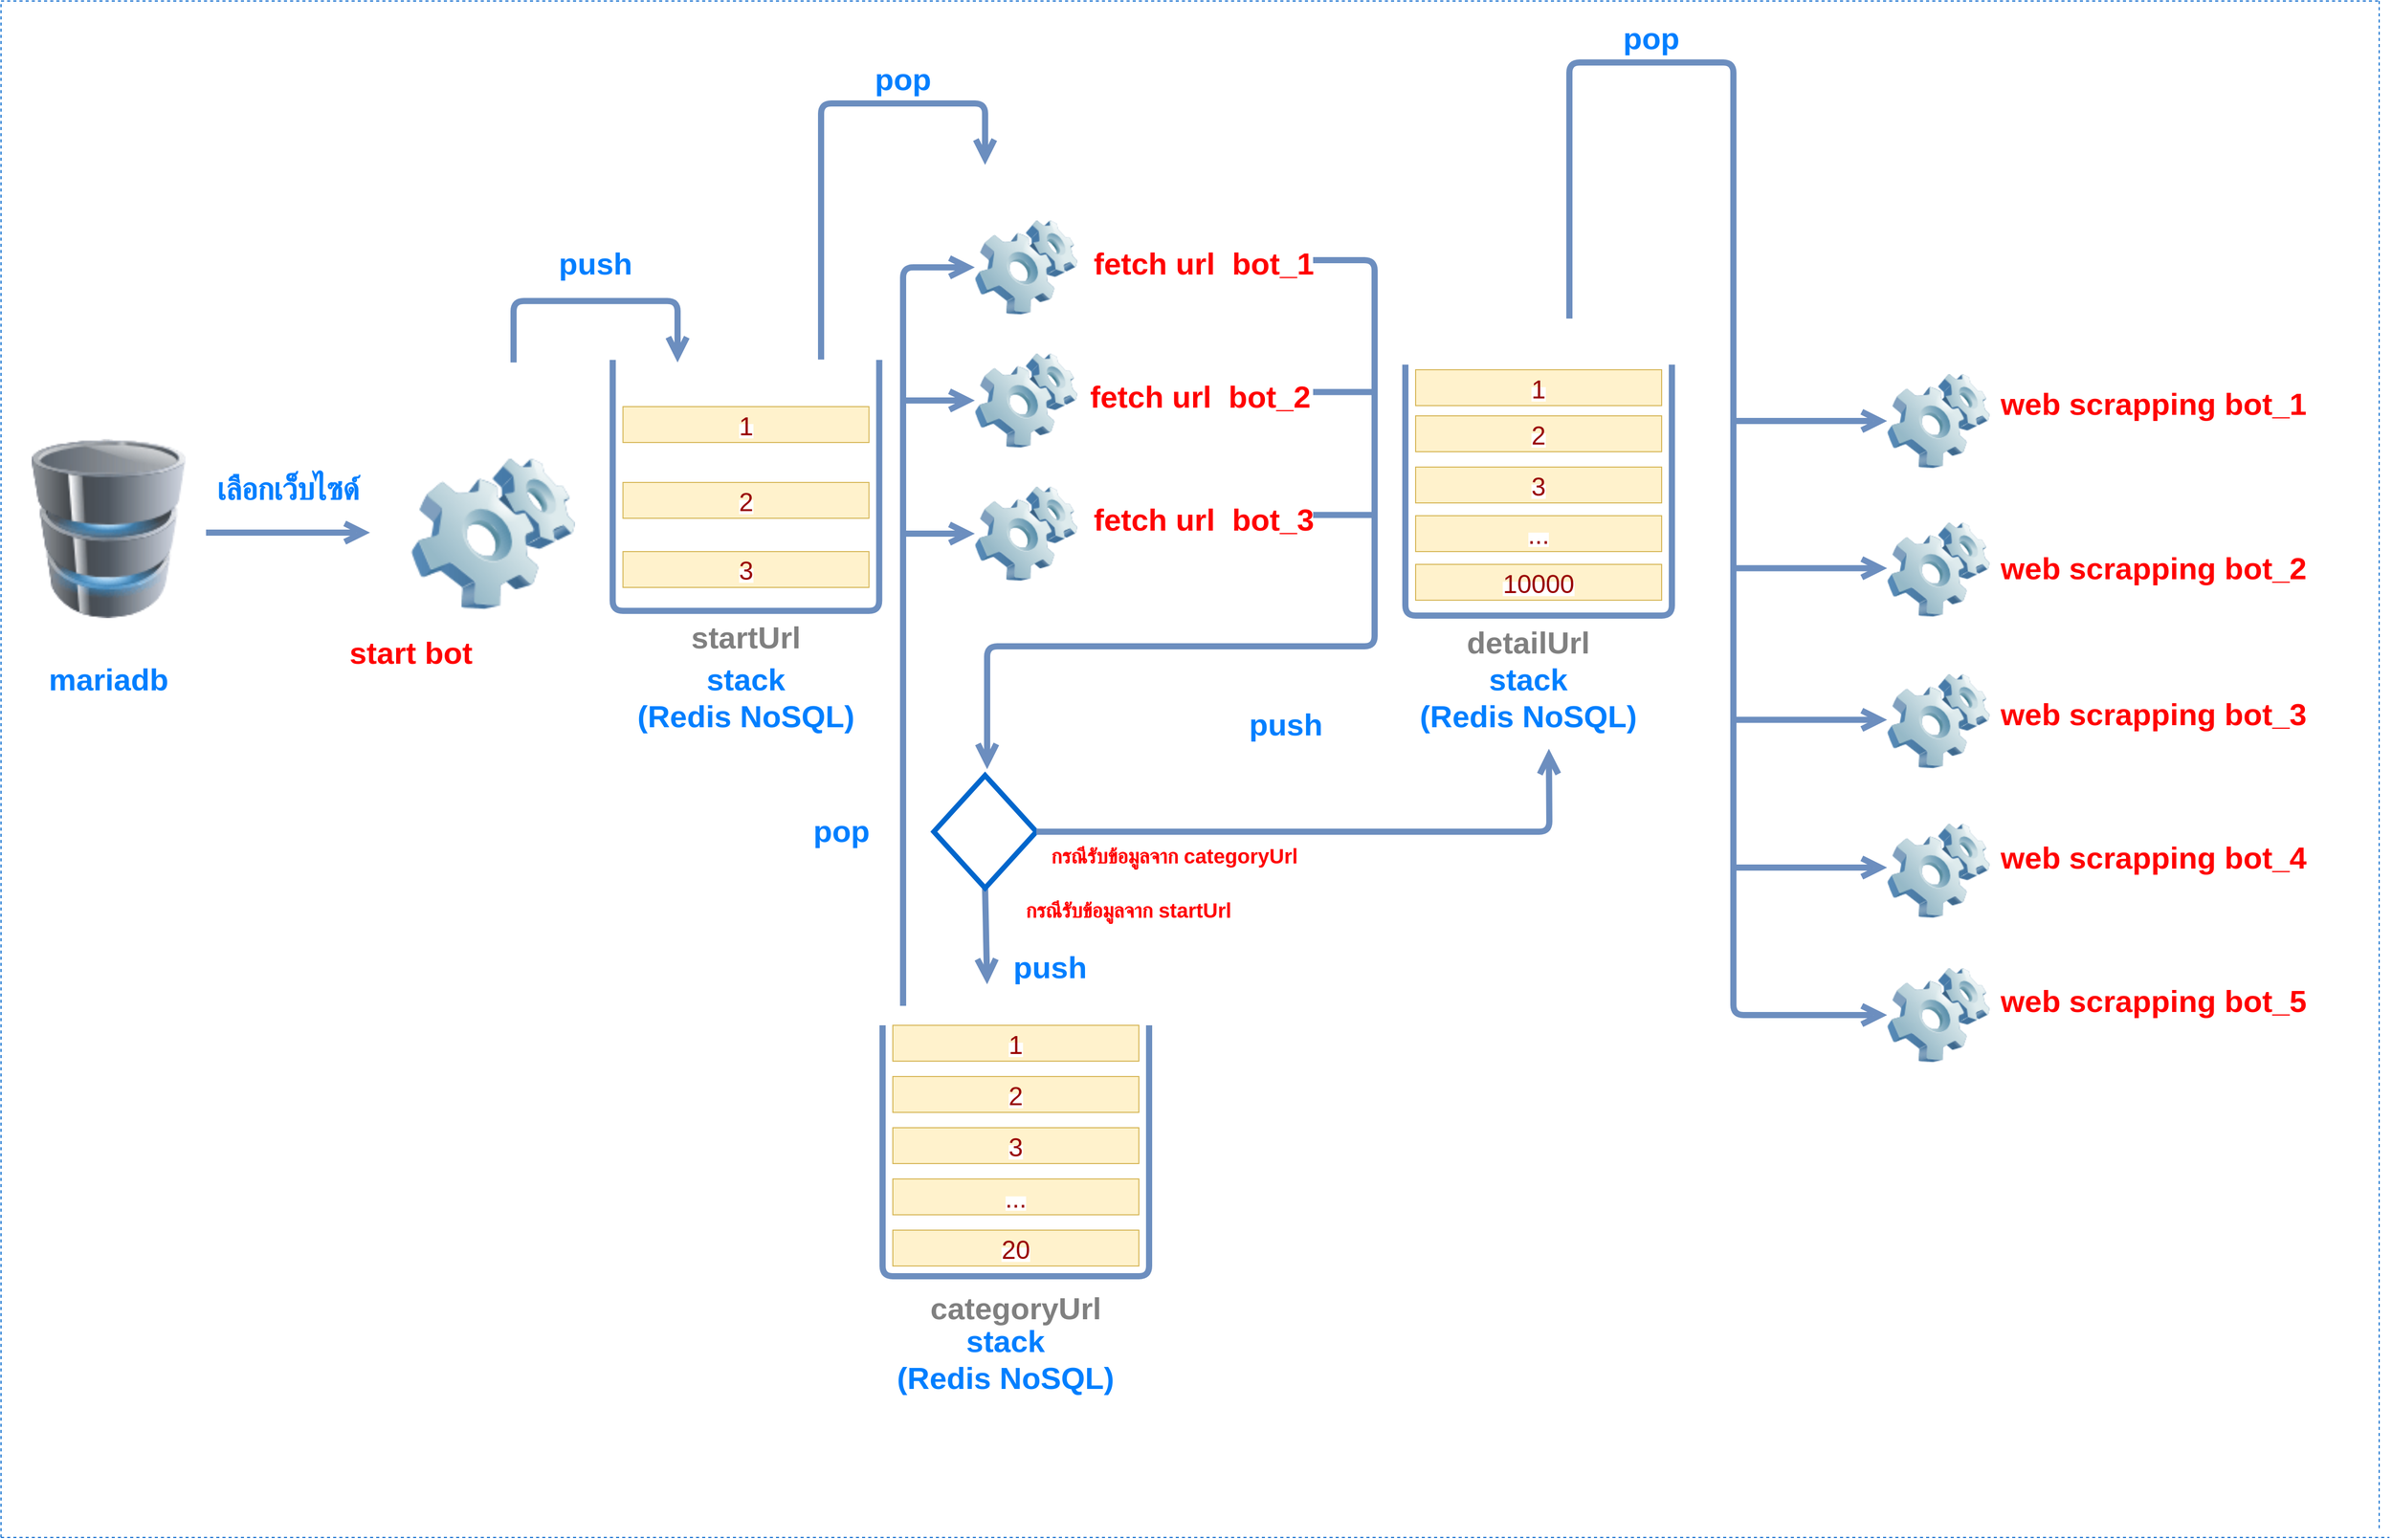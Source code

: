 <mxfile version="14.6.13" type="device"><diagram id="iQ2dLM8hV73-QOcav94n" name="Page-1"><mxGraphModel dx="942" dy="1804" grid="1" gridSize="10" guides="1" tooltips="1" connect="1" arrows="1" fold="1" page="1" pageScale="1" pageWidth="1920" pageHeight="1200" math="0" shadow="0"><root><mxCell id="0"/><mxCell id="1" parent="0"/><mxCell id="Zpjbjc9W0eAHBtDMECOh-3" value="" style="image;html=1;image=img/lib/clip_art/computers/Software_128x128.png" parent="1" vertex="1"><mxGeometry x="400" y="160" width="160" height="160" as="geometry"/></mxCell><mxCell id="Zpjbjc9W0eAHBtDMECOh-7" value="" style="image;html=1;image=img/lib/clip_art/computers/Database_128x128.png" parent="1" vertex="1"><mxGeometry x="30" y="130" width="150" height="210" as="geometry"/></mxCell><mxCell id="Zpjbjc9W0eAHBtDMECOh-10" value="" style="image;html=1;image=img/lib/clip_art/computers/Software_128x128.png" parent="1" vertex="1"><mxGeometry x="950" y="190" width="100" height="100" as="geometry"/></mxCell><mxCell id="Zpjbjc9W0eAHBtDMECOh-16" value="" style="endArrow=open;endFill=1;endSize=12;html=1;strokeWidth=6;fillColor=#dae8fc;strokeColor=#6c8ebf;edgeStyle=orthogonalEdgeStyle;" parent="1" edge="1"><mxGeometry width="160" relative="1" as="geometry"><mxPoint x="500" y="72.9" as="sourcePoint"/><mxPoint x="660" y="72.9" as="targetPoint"/><Array as="points"><mxPoint x="500" y="12.9"/><mxPoint x="660" y="12.9"/></Array></mxGeometry></mxCell><mxCell id="Zpjbjc9W0eAHBtDMECOh-22" value="" style="endArrow=open;endFill=1;endSize=12;html=1;strokeWidth=6;fillColor=#dae8fc;strokeColor=#6c8ebf;exitX=0.5;exitY=1;exitDx=0;exitDy=0;entryX=0.415;entryY=0;entryDx=0;entryDy=0;entryPerimeter=0;" parent="1" source="Zpjbjc9W0eAHBtDMECOh-50" edge="1"><mxGeometry width="160" relative="1" as="geometry"><mxPoint x="870" y="420" as="sourcePoint"/><mxPoint x="961.99" y="680" as="targetPoint"/></mxGeometry></mxCell><mxCell id="Zpjbjc9W0eAHBtDMECOh-24" value="" style="endArrow=open;endFill=1;endSize=12;html=1;strokeWidth=6;fillColor=#dae8fc;strokeColor=#6c8ebf;" parent="1" edge="1"><mxGeometry width="160" relative="1" as="geometry"><mxPoint x="200" y="239" as="sourcePoint"/><mxPoint x="360" y="239" as="targetPoint"/></mxGeometry></mxCell><mxCell id="Zpjbjc9W0eAHBtDMECOh-30" value="push" style="text;align=center;fontStyle=1;verticalAlign=middle;spacingLeft=3;spacingRight=3;strokeColor=none;rotatable=0;points=[[0,0.5],[1,0.5]];portConstraint=eastwest;fontSize=30;fontColor=#007FFF;" parent="1" vertex="1"><mxGeometry x="540" y="-40" width="80" height="26" as="geometry"/></mxCell><mxCell id="Zpjbjc9W0eAHBtDMECOh-31" value="pop" style="text;align=center;fontStyle=1;verticalAlign=middle;spacingLeft=3;spacingRight=3;strokeColor=none;rotatable=0;points=[[0,0.5],[1,0.5]];portConstraint=eastwest;fontSize=30;fontColor=#007FFF;" parent="1" vertex="1"><mxGeometry x="840" y="-220" width="80" height="26" as="geometry"/></mxCell><mxCell id="Zpjbjc9W0eAHBtDMECOh-32" value="push" style="text;align=center;fontStyle=1;verticalAlign=middle;spacingLeft=3;spacingRight=3;strokeColor=none;rotatable=0;points=[[0,0.5],[1,0.5]];portConstraint=eastwest;fontSize=30;fontColor=#007FFF;" parent="1" vertex="1"><mxGeometry x="983.47" y="650" width="80" height="20" as="geometry"/></mxCell><mxCell id="Zpjbjc9W0eAHBtDMECOh-33" value="pop" style="text;align=center;fontStyle=1;verticalAlign=middle;spacingLeft=3;spacingRight=3;strokeColor=none;rotatable=0;points=[[0,0.5],[1,0.5]];portConstraint=eastwest;fontSize=30;fontColor=#007FFF;" parent="1" vertex="1"><mxGeometry x="780" y="514" width="80" height="26" as="geometry"/></mxCell><mxCell id="Zpjbjc9W0eAHBtDMECOh-34" value="pop" style="text;align=center;fontStyle=1;verticalAlign=middle;spacingLeft=3;spacingRight=3;strokeColor=none;rotatable=0;points=[[0,0.5],[1,0.5]];portConstraint=eastwest;fontSize=30;fontColor=#007FFF;" parent="1" vertex="1"><mxGeometry x="1570" y="-260" width="80" height="26" as="geometry"/></mxCell><mxCell id="Zpjbjc9W0eAHBtDMECOh-35" value="push" style="text;align=center;fontStyle=1;verticalAlign=middle;spacingLeft=3;spacingRight=3;strokeColor=none;rotatable=0;points=[[0,0.5],[1,0.5]];portConstraint=eastwest;fontSize=30;fontColor=#007FFF;" parent="1" vertex="1"><mxGeometry x="1213.47" y="410" width="80" height="26" as="geometry"/></mxCell><mxCell id="Zpjbjc9W0eAHBtDMECOh-36" value="mariadb" style="text;align=center;fontStyle=1;verticalAlign=middle;spacingLeft=3;spacingRight=3;strokeColor=none;rotatable=0;points=[[0,0.5],[1,0.5]];portConstraint=eastwest;fontSize=30;fontColor=#007FFF;" parent="1" vertex="1"><mxGeometry x="65" y="366" width="80" height="26" as="geometry"/></mxCell><mxCell id="Zpjbjc9W0eAHBtDMECOh-37" value="start bot" style="text;align=center;fontStyle=1;verticalAlign=middle;spacingLeft=3;spacingRight=3;strokeColor=none;rotatable=0;points=[[0,0.5],[1,0.5]];portConstraint=eastwest;fontSize=30;fontColor=#FF0000;" parent="1" vertex="1"><mxGeometry x="360" y="340" width="80" height="26" as="geometry"/></mxCell><mxCell id="Zpjbjc9W0eAHBtDMECOh-38" value="fetch url  bot_3" style="text;align=center;fontStyle=1;verticalAlign=middle;spacingLeft=3;spacingRight=3;strokeColor=none;rotatable=0;points=[[0,0.5],[1,0.5]];portConstraint=eastwest;fontSize=30;fontColor=#FF0000;" parent="1" vertex="1"><mxGeometry x="1133.47" y="210" width="80" height="26" as="geometry"/></mxCell><mxCell id="Zpjbjc9W0eAHBtDMECOh-39" value="web scrapping bot_5" style="text;align=center;fontStyle=1;verticalAlign=middle;spacingLeft=3;spacingRight=3;strokeColor=none;rotatable=0;points=[[0,0.5],[1,0.5]];portConstraint=eastwest;fontSize=30;fontColor=#FF0000;" parent="1" vertex="1"><mxGeometry x="2060" y="680" width="80" height="26" as="geometry"/></mxCell><mxCell id="Zpjbjc9W0eAHBtDMECOh-40" value="stack&#10;(Redis NoSQL)" style="text;align=center;fontStyle=1;verticalAlign=middle;spacingLeft=3;spacingRight=3;strokeColor=none;rotatable=0;points=[[0,0.5],[1,0.5]];portConstraint=eastwest;fontSize=30;fontColor=#007FFF;" parent="1" vertex="1"><mxGeometry x="686.74" y="384" width="80" height="26" as="geometry"/></mxCell><mxCell id="Zpjbjc9W0eAHBtDMECOh-42" value="stack&#10;(Redis NoSQL)" style="text;align=center;fontStyle=1;verticalAlign=middle;spacingLeft=3;spacingRight=3;strokeColor=none;rotatable=0;points=[[0,0.5],[1,0.5]];portConstraint=eastwest;fontSize=30;fontColor=#007FFF;" parent="1" vertex="1"><mxGeometry x="940" y="1030" width="80" height="26" as="geometry"/></mxCell><mxCell id="Zpjbjc9W0eAHBtDMECOh-44" value="เลือกเว็บไซด์" style="text;align=center;fontStyle=1;verticalAlign=middle;spacingLeft=3;spacingRight=3;strokeColor=none;rotatable=0;points=[[0,0.5],[1,0.5]];portConstraint=eastwest;fontSize=30;fontColor=#007FFF;" parent="1" vertex="1"><mxGeometry x="240" y="180" width="80" height="26" as="geometry"/></mxCell><mxCell id="Zpjbjc9W0eAHBtDMECOh-47" value="startUrl" style="text;align=center;fontStyle=1;verticalAlign=middle;spacingLeft=3;spacingRight=3;strokeColor=none;rotatable=0;points=[[0,0.5],[1,0.5]];portConstraint=eastwest;fontSize=30;fontColor=#808080;" parent="1" vertex="1"><mxGeometry x="686.74" y="325" width="80" height="26" as="geometry"/></mxCell><mxCell id="Zpjbjc9W0eAHBtDMECOh-48" value="categoryUrl" style="text;align=center;fontStyle=1;verticalAlign=middle;spacingLeft=3;spacingRight=3;strokeColor=none;rotatable=0;points=[[0,0.5],[1,0.5]];portConstraint=eastwest;fontSize=30;fontColor=#808080;" parent="1" vertex="1"><mxGeometry x="950" y="980" width="80" height="26" as="geometry"/></mxCell><mxCell id="Zpjbjc9W0eAHBtDMECOh-49" value="detailUrl" style="text;align=center;fontStyle=1;verticalAlign=middle;spacingLeft=3;spacingRight=3;strokeColor=none;rotatable=0;points=[[0,0.5],[1,0.5]];portConstraint=eastwest;fontSize=30;fontColor=#808080;" parent="1" vertex="1"><mxGeometry x="1450" y="330" width="80" height="26" as="geometry"/></mxCell><mxCell id="Zpjbjc9W0eAHBtDMECOh-50" value="" style="shape=rhombus;html=1;dashed=0;whitespace=wrap;perimeter=rhombusPerimeter;strokeColor=#0066CC;fontSize=30;fontColor=#FF0000;strokeWidth=5;" parent="1" vertex="1"><mxGeometry x="910" y="476" width="100" height="110" as="geometry"/></mxCell><mxCell id="Zpjbjc9W0eAHBtDMECOh-51" value="" style="endArrow=open;endFill=1;endSize=12;html=1;strokeWidth=6;fillColor=#dae8fc;strokeColor=#6c8ebf;exitX=1;exitY=0.5;exitDx=0;exitDy=0;edgeStyle=orthogonalEdgeStyle;" parent="1" source="Zpjbjc9W0eAHBtDMECOh-50" edge="1"><mxGeometry width="160" relative="1" as="geometry"><mxPoint x="1086.74" y="560" as="sourcePoint"/><mxPoint x="1510" y="450" as="targetPoint"/></mxGeometry></mxCell><mxCell id="Zpjbjc9W0eAHBtDMECOh-55" value="" style="endArrow=open;endFill=1;endSize=12;html=1;strokeWidth=6;fillColor=#dae8fc;strokeColor=#6c8ebf;entryX=0.415;entryY=0;entryDx=0;entryDy=0;entryPerimeter=0;edgeStyle=orthogonalEdgeStyle;" parent="1" edge="1"><mxGeometry width="160" relative="1" as="geometry"><mxPoint x="1280" y="-27" as="sourcePoint"/><mxPoint x="961.99" y="470" as="targetPoint"/><Array as="points"><mxPoint x="1340" y="-27"/><mxPoint x="1340" y="350"/><mxPoint x="962" y="350"/></Array></mxGeometry></mxCell><mxCell id="Zpjbjc9W0eAHBtDMECOh-56" value="กรณีรับข้อมูลจาก categoryUrl" style="text;align=center;fontStyle=1;verticalAlign=middle;spacingLeft=3;spacingRight=3;strokeColor=none;rotatable=0;points=[[0,0.5],[1,0.5]];portConstraint=eastwest;fontSize=20;fontColor=#FF0000;" parent="1" vertex="1"><mxGeometry x="1104.74" y="540" width="80" height="26" as="geometry"/></mxCell><mxCell id="Zpjbjc9W0eAHBtDMECOh-57" value="กรณีรับข้อมูลจาก startUrl" style="text;align=center;fontStyle=1;verticalAlign=middle;spacingLeft=3;spacingRight=3;strokeColor=none;rotatable=0;points=[[0,0.5],[1,0.5]];portConstraint=eastwest;fontSize=20;fontColor=#FF0000;" parent="1" vertex="1"><mxGeometry x="1060" y="593" width="80" height="26" as="geometry"/></mxCell><mxCell id="JyTvAEyW1NjWv90K0DuJ-1" value="" style="endArrow=none;dashed=1;html=1;strokeColor=#0066CC;" parent="1" edge="1"><mxGeometry width="50" height="50" relative="1" as="geometry"><mxPoint y="1220" as="sourcePoint"/><mxPoint y="-280" as="targetPoint"/></mxGeometry></mxCell><mxCell id="JyTvAEyW1NjWv90K0DuJ-2" value="" style="endArrow=none;dashed=1;html=1;strokeColor=#0066CC;" parent="1" edge="1"><mxGeometry width="50" height="50" relative="1" as="geometry"><mxPoint x="2320" y="1211" as="sourcePoint"/><mxPoint x="2320" y="-280" as="targetPoint"/></mxGeometry></mxCell><mxCell id="JyTvAEyW1NjWv90K0DuJ-3" value="" style="endArrow=none;dashed=1;html=1;strokeColor=#0066CC;" parent="1" edge="1"><mxGeometry width="50" height="50" relative="1" as="geometry"><mxPoint y="-280" as="sourcePoint"/><mxPoint x="2320" y="-280" as="targetPoint"/></mxGeometry></mxCell><mxCell id="JyTvAEyW1NjWv90K0DuJ-4" value="" style="endArrow=none;dashed=1;html=1;strokeColor=#0066CC;" parent="1" edge="1"><mxGeometry width="50" height="50" relative="1" as="geometry"><mxPoint y="1220" as="sourcePoint"/><mxPoint x="2330" y="1220" as="targetPoint"/></mxGeometry></mxCell><mxCell id="fQacPgrtPZeBgrTzHu55-8" value="" style="endArrow=none;html=1;strokeColor=#6C8EBF;strokeWidth=6;edgeStyle=orthogonalEdgeStyle;" edge="1" parent="1"><mxGeometry width="50" height="50" relative="1" as="geometry"><mxPoint x="1630" y="75" as="sourcePoint"/><mxPoint x="1370" y="75" as="targetPoint"/><Array as="points"><mxPoint x="1630" y="320"/><mxPoint x="1370" y="320"/></Array></mxGeometry></mxCell><mxCell id="fQacPgrtPZeBgrTzHu55-9" value="" style="endArrow=none;html=1;strokeColor=#6C8EBF;strokeWidth=6;edgeStyle=orthogonalEdgeStyle;" edge="1" parent="1"><mxGeometry width="50" height="50" relative="1" as="geometry"><mxPoint x="1120" y="720" as="sourcePoint"/><mxPoint x="860" y="720" as="targetPoint"/><Array as="points"><mxPoint x="1120" y="965"/><mxPoint x="860" y="965"/></Array></mxGeometry></mxCell><mxCell id="fQacPgrtPZeBgrTzHu55-10" value="" style="endArrow=none;html=1;strokeColor=#6C8EBF;strokeWidth=6;edgeStyle=orthogonalEdgeStyle;" edge="1" parent="1"><mxGeometry width="50" height="50" relative="1" as="geometry"><mxPoint x="856.74" y="70.4" as="sourcePoint"/><mxPoint x="596.74" y="70.4" as="targetPoint"/><Array as="points"><mxPoint x="856.74" y="315.4"/><mxPoint x="596.74" y="315.4"/></Array></mxGeometry></mxCell><mxCell id="fQacPgrtPZeBgrTzHu55-14" value="" style="endArrow=open;endFill=1;endSize=12;html=1;strokeWidth=6;fillColor=#dae8fc;strokeColor=#6c8ebf;edgeStyle=orthogonalEdgeStyle;" edge="1" parent="1"><mxGeometry width="160" relative="1" as="geometry"><mxPoint x="800" y="70" as="sourcePoint"/><mxPoint x="960" y="-120.04" as="targetPoint"/><Array as="points"><mxPoint x="800" y="-180.04"/><mxPoint x="960" y="-180.04"/></Array></mxGeometry></mxCell><mxCell id="fQacPgrtPZeBgrTzHu55-15" value="" style="image;html=1;image=img/lib/clip_art/computers/Software_128x128.png" vertex="1" parent="1"><mxGeometry x="950" y="60" width="100" height="100" as="geometry"/></mxCell><mxCell id="fQacPgrtPZeBgrTzHu55-16" value="" style="image;html=1;image=img/lib/clip_art/computers/Software_128x128.png" vertex="1" parent="1"><mxGeometry x="950" y="-70" width="100" height="100" as="geometry"/></mxCell><mxCell id="fQacPgrtPZeBgrTzHu55-17" value="fetch url  bot_1" style="text;align=center;fontStyle=1;verticalAlign=middle;spacingLeft=3;spacingRight=3;strokeColor=none;rotatable=0;points=[[0,0.5],[1,0.5]];portConstraint=eastwest;fontSize=30;fontColor=#FF0000;" vertex="1" parent="1"><mxGeometry x="1133.47" y="-40" width="80" height="26" as="geometry"/></mxCell><mxCell id="fQacPgrtPZeBgrTzHu55-18" value="fetch url  bot_2" style="text;align=center;fontStyle=1;verticalAlign=middle;spacingLeft=3;spacingRight=3;strokeColor=none;rotatable=0;points=[[0,0.5],[1,0.5]];portConstraint=eastwest;fontSize=30;fontColor=#FF0000;" vertex="1" parent="1"><mxGeometry x="1130" y="90" width="80" height="26" as="geometry"/></mxCell><mxCell id="fQacPgrtPZeBgrTzHu55-19" value="" style="endArrow=open;endFill=1;endSize=12;html=1;strokeWidth=6;fillColor=#dae8fc;strokeColor=#6c8ebf;entryX=0;entryY=0.5;entryDx=0;entryDy=0;edgeStyle=orthogonalEdgeStyle;" edge="1" parent="1" target="fQacPgrtPZeBgrTzHu55-16"><mxGeometry width="160" relative="1" as="geometry"><mxPoint x="880" y="701" as="sourcePoint"/><mxPoint x="900" y="345.04" as="targetPoint"/><Array as="points"><mxPoint x="880" y="-20"/></Array></mxGeometry></mxCell><mxCell id="fQacPgrtPZeBgrTzHu55-21" value="" style="endArrow=open;endFill=1;endSize=12;html=1;strokeWidth=6;fillColor=#dae8fc;strokeColor=#6c8ebf;entryX=0;entryY=0.5;entryDx=0;entryDy=0;" edge="1" parent="1" target="fQacPgrtPZeBgrTzHu55-15"><mxGeometry width="160" relative="1" as="geometry"><mxPoint x="880" y="110" as="sourcePoint"/><mxPoint x="900.0" y="236" as="targetPoint"/></mxGeometry></mxCell><mxCell id="fQacPgrtPZeBgrTzHu55-22" value="" style="endArrow=open;endFill=1;endSize=12;html=1;strokeWidth=6;fillColor=#dae8fc;strokeColor=#6c8ebf;entryX=0;entryY=0.5;entryDx=0;entryDy=0;" edge="1" parent="1" target="Zpjbjc9W0eAHBtDMECOh-10"><mxGeometry width="160" relative="1" as="geometry"><mxPoint x="880" y="240" as="sourcePoint"/><mxPoint x="960" y="146" as="targetPoint"/></mxGeometry></mxCell><mxCell id="fQacPgrtPZeBgrTzHu55-23" value="" style="endArrow=none;html=1;strokeColor=#6C8EBF;strokeWidth=6;" edge="1" parent="1"><mxGeometry width="50" height="50" relative="1" as="geometry"><mxPoint x="1340" y="101.75" as="sourcePoint"/><mxPoint x="1280" y="101.75" as="targetPoint"/></mxGeometry></mxCell><mxCell id="fQacPgrtPZeBgrTzHu55-24" value="" style="endArrow=none;html=1;strokeColor=#6C8EBF;strokeWidth=6;" edge="1" parent="1"><mxGeometry width="50" height="50" relative="1" as="geometry"><mxPoint x="1340" y="221.75" as="sourcePoint"/><mxPoint x="1280" y="221.75" as="targetPoint"/></mxGeometry></mxCell><mxCell id="fQacPgrtPZeBgrTzHu55-25" value="" style="image;html=1;image=img/lib/clip_art/computers/Software_128x128.png" vertex="1" parent="1"><mxGeometry x="1840" y="80" width="100" height="100" as="geometry"/></mxCell><mxCell id="fQacPgrtPZeBgrTzHu55-26" value="" style="image;html=1;image=img/lib/clip_art/computers/Software_128x128.png" vertex="1" parent="1"><mxGeometry x="1840" y="225" width="100" height="100" as="geometry"/></mxCell><mxCell id="fQacPgrtPZeBgrTzHu55-27" value="" style="image;html=1;image=img/lib/clip_art/computers/Software_128x128.png" vertex="1" parent="1"><mxGeometry x="1840" y="373" width="100" height="100" as="geometry"/></mxCell><mxCell id="fQacPgrtPZeBgrTzHu55-28" value="" style="image;html=1;image=img/lib/clip_art/computers/Software_128x128.png" vertex="1" parent="1"><mxGeometry x="1840" y="519" width="100" height="100" as="geometry"/></mxCell><mxCell id="fQacPgrtPZeBgrTzHu55-29" value="" style="image;html=1;image=img/lib/clip_art/computers/Software_128x128.png" vertex="1" parent="1"><mxGeometry x="1840" y="660" width="100" height="100" as="geometry"/></mxCell><mxCell id="fQacPgrtPZeBgrTzHu55-30" value="&lt;span style=&quot;text-align: left ; background-color: rgb(255 , 255 , 255)&quot;&gt;&lt;font style=&quot;font-size: 25px&quot; color=&quot;#990000&quot;&gt;3&lt;/font&gt;&lt;/span&gt;" style="rounded=0;whiteSpace=wrap;html=1;strokeColor=#d6b656;fillColor=#fff2cc;" vertex="1" parent="1"><mxGeometry x="606.74" y="257.5" width="240" height="35" as="geometry"/></mxCell><mxCell id="fQacPgrtPZeBgrTzHu55-31" value="&lt;span style=&quot;text-align: left ; background-color: rgb(255 , 255 , 255)&quot;&gt;&lt;font style=&quot;font-size: 25px&quot; color=&quot;#990000&quot;&gt;2&lt;/font&gt;&lt;/span&gt;" style="rounded=0;whiteSpace=wrap;html=1;strokeColor=#d6b656;fillColor=#fff2cc;" vertex="1" parent="1"><mxGeometry x="606.74" y="190" width="240" height="35" as="geometry"/></mxCell><mxCell id="fQacPgrtPZeBgrTzHu55-32" value="&lt;span style=&quot;text-align: left ; background-color: rgb(255 , 255 , 255)&quot;&gt;&lt;font style=&quot;font-size: 25px&quot; color=&quot;#990000&quot;&gt;1&lt;/font&gt;&lt;/span&gt;" style="rounded=0;whiteSpace=wrap;html=1;strokeColor=#d6b656;fillColor=#fff2cc;" vertex="1" parent="1"><mxGeometry x="606.74" y="116" width="240" height="35" as="geometry"/></mxCell><mxCell id="fQacPgrtPZeBgrTzHu55-33" value="&lt;span style=&quot;text-align: left ; background-color: rgb(255 , 255 , 255)&quot;&gt;&lt;font style=&quot;font-size: 25px&quot; color=&quot;#990000&quot;&gt;1&lt;/font&gt;&lt;/span&gt;" style="rounded=0;whiteSpace=wrap;html=1;strokeColor=#d6b656;fillColor=#fff2cc;" vertex="1" parent="1"><mxGeometry x="870" y="720" width="240" height="35" as="geometry"/></mxCell><mxCell id="fQacPgrtPZeBgrTzHu55-34" value="&lt;span style=&quot;text-align: left ; background-color: rgb(255 , 255 , 255)&quot;&gt;&lt;font style=&quot;font-size: 25px&quot; color=&quot;#990000&quot;&gt;2&lt;/font&gt;&lt;/span&gt;" style="rounded=0;whiteSpace=wrap;html=1;strokeColor=#d6b656;fillColor=#fff2cc;" vertex="1" parent="1"><mxGeometry x="870" y="770" width="240" height="35" as="geometry"/></mxCell><mxCell id="fQacPgrtPZeBgrTzHu55-35" value="&lt;span style=&quot;text-align: left ; background-color: rgb(255 , 255 , 255)&quot;&gt;&lt;font style=&quot;font-size: 25px&quot; color=&quot;#990000&quot;&gt;3&lt;/font&gt;&lt;/span&gt;" style="rounded=0;whiteSpace=wrap;html=1;strokeColor=#d6b656;fillColor=#fff2cc;" vertex="1" parent="1"><mxGeometry x="870" y="820" width="240" height="35" as="geometry"/></mxCell><mxCell id="fQacPgrtPZeBgrTzHu55-36" value="&lt;span style=&quot;text-align: left ; background-color: rgb(255 , 255 , 255)&quot;&gt;&lt;font style=&quot;font-size: 25px&quot; color=&quot;#990000&quot;&gt;...&lt;/font&gt;&lt;/span&gt;" style="rounded=0;whiteSpace=wrap;html=1;strokeColor=#d6b656;fillColor=#fff2cc;" vertex="1" parent="1"><mxGeometry x="870" y="870" width="240" height="35" as="geometry"/></mxCell><mxCell id="fQacPgrtPZeBgrTzHu55-37" value="&lt;span style=&quot;text-align: left ; background-color: rgb(255 , 255 , 255)&quot;&gt;&lt;font style=&quot;font-size: 25px&quot; color=&quot;#990000&quot;&gt;20&lt;/font&gt;&lt;/span&gt;" style="rounded=0;whiteSpace=wrap;html=1;strokeColor=#d6b656;fillColor=#fff2cc;" vertex="1" parent="1"><mxGeometry x="870" y="920" width="240" height="35" as="geometry"/></mxCell><mxCell id="fQacPgrtPZeBgrTzHu55-39" value="&lt;span style=&quot;text-align: left ; background-color: rgb(255 , 255 , 255)&quot;&gt;&lt;font style=&quot;font-size: 25px&quot; color=&quot;#990000&quot;&gt;10000&lt;/font&gt;&lt;/span&gt;" style="rounded=0;whiteSpace=wrap;html=1;strokeColor=#d6b656;fillColor=#fff2cc;" vertex="1" parent="1"><mxGeometry x="1380" y="270" width="240" height="35" as="geometry"/></mxCell><mxCell id="fQacPgrtPZeBgrTzHu55-40" value="&lt;span style=&quot;text-align: left ; background-color: rgb(255 , 255 , 255)&quot;&gt;&lt;font style=&quot;font-size: 25px&quot; color=&quot;#990000&quot;&gt;...&lt;/font&gt;&lt;/span&gt;" style="rounded=0;whiteSpace=wrap;html=1;strokeColor=#d6b656;fillColor=#fff2cc;" vertex="1" parent="1"><mxGeometry x="1380" y="222.5" width="240" height="35" as="geometry"/></mxCell><mxCell id="fQacPgrtPZeBgrTzHu55-41" value="&lt;span style=&quot;text-align: left ; background-color: rgb(255 , 255 , 255)&quot;&gt;&lt;font style=&quot;font-size: 25px&quot; color=&quot;#990000&quot;&gt;3&lt;/font&gt;&lt;/span&gt;" style="rounded=0;whiteSpace=wrap;html=1;strokeColor=#d6b656;fillColor=#fff2cc;" vertex="1" parent="1"><mxGeometry x="1380" y="175" width="240" height="35" as="geometry"/></mxCell><mxCell id="fQacPgrtPZeBgrTzHu55-42" value="&lt;span style=&quot;text-align: left ; background-color: rgb(255 , 255 , 255)&quot;&gt;&lt;font style=&quot;font-size: 25px&quot; color=&quot;#990000&quot;&gt;2&lt;/font&gt;&lt;/span&gt;" style="rounded=0;whiteSpace=wrap;html=1;strokeColor=#d6b656;fillColor=#fff2cc;" vertex="1" parent="1"><mxGeometry x="1380" y="125" width="240" height="35" as="geometry"/></mxCell><mxCell id="fQacPgrtPZeBgrTzHu55-43" value="&lt;span style=&quot;text-align: left ; background-color: rgb(255 , 255 , 255)&quot;&gt;&lt;font style=&quot;font-size: 25px&quot; color=&quot;#990000&quot;&gt;1&lt;/font&gt;&lt;/span&gt;" style="rounded=0;whiteSpace=wrap;html=1;strokeColor=#d6b656;fillColor=#fff2cc;" vertex="1" parent="1"><mxGeometry x="1380" y="80" width="240" height="35" as="geometry"/></mxCell><mxCell id="fQacPgrtPZeBgrTzHu55-44" value="" style="endArrow=open;endFill=1;endSize=12;html=1;strokeWidth=6;fillColor=#dae8fc;strokeColor=#6c8ebf;edgeStyle=orthogonalEdgeStyle;entryX=0;entryY=0.5;entryDx=0;entryDy=0;" edge="1" parent="1" target="fQacPgrtPZeBgrTzHu55-29"><mxGeometry width="160" relative="1" as="geometry"><mxPoint x="1530" y="30" as="sourcePoint"/><mxPoint x="1690" y="-160.04" as="targetPoint"/><Array as="points"><mxPoint x="1530" y="-220"/><mxPoint x="1690" y="-220"/><mxPoint x="1690" y="710"/></Array></mxGeometry></mxCell><mxCell id="fQacPgrtPZeBgrTzHu55-45" value="web scrapping bot_1" style="text;align=center;fontStyle=1;verticalAlign=middle;spacingLeft=3;spacingRight=3;strokeColor=none;rotatable=0;points=[[0,0.5],[1,0.5]];portConstraint=eastwest;fontSize=30;fontColor=#FF0000;" vertex="1" parent="1"><mxGeometry x="2060" y="97" width="80" height="26" as="geometry"/></mxCell><mxCell id="fQacPgrtPZeBgrTzHu55-46" value="web scrapping bot_2" style="text;align=center;fontStyle=1;verticalAlign=middle;spacingLeft=3;spacingRight=3;strokeColor=none;rotatable=0;points=[[0,0.5],[1,0.5]];portConstraint=eastwest;fontSize=30;fontColor=#FF0000;" vertex="1" parent="1"><mxGeometry x="2060" y="257.5" width="80" height="26" as="geometry"/></mxCell><mxCell id="fQacPgrtPZeBgrTzHu55-47" value="web scrapping bot_3" style="text;align=center;fontStyle=1;verticalAlign=middle;spacingLeft=3;spacingRight=3;strokeColor=none;rotatable=0;points=[[0,0.5],[1,0.5]];portConstraint=eastwest;fontSize=30;fontColor=#FF0000;" vertex="1" parent="1"><mxGeometry x="2060" y="400" width="80" height="26" as="geometry"/></mxCell><mxCell id="fQacPgrtPZeBgrTzHu55-48" value="web scrapping bot_4" style="text;align=center;fontStyle=1;verticalAlign=middle;spacingLeft=3;spacingRight=3;strokeColor=none;rotatable=0;points=[[0,0.5],[1,0.5]];portConstraint=eastwest;fontSize=30;fontColor=#FF0000;" vertex="1" parent="1"><mxGeometry x="2060" y="540" width="80" height="26" as="geometry"/></mxCell><mxCell id="fQacPgrtPZeBgrTzHu55-50" value="" style="endArrow=open;endFill=1;endSize=12;html=1;strokeWidth=6;fillColor=#dae8fc;strokeColor=#6c8ebf;entryX=0;entryY=0.5;entryDx=0;entryDy=0;" edge="1" parent="1" target="fQacPgrtPZeBgrTzHu55-25"><mxGeometry width="160" relative="1" as="geometry"><mxPoint x="1690" y="130" as="sourcePoint"/><mxPoint x="2190" y="820" as="targetPoint"/></mxGeometry></mxCell><mxCell id="fQacPgrtPZeBgrTzHu55-52" value="" style="endArrow=open;endFill=1;endSize=12;html=1;strokeWidth=6;fillColor=#dae8fc;strokeColor=#6c8ebf;entryX=0;entryY=0.5;entryDx=0;entryDy=0;" edge="1" parent="1"><mxGeometry width="160" relative="1" as="geometry"><mxPoint x="1690" y="273.75" as="sourcePoint"/><mxPoint x="1840" y="273.75" as="targetPoint"/></mxGeometry></mxCell><mxCell id="fQacPgrtPZeBgrTzHu55-53" value="" style="endArrow=open;endFill=1;endSize=12;html=1;strokeWidth=6;fillColor=#dae8fc;strokeColor=#6c8ebf;entryX=0;entryY=0.5;entryDx=0;entryDy=0;" edge="1" parent="1"><mxGeometry width="160" relative="1" as="geometry"><mxPoint x="1690" y="421.75" as="sourcePoint"/><mxPoint x="1840" y="421.75" as="targetPoint"/></mxGeometry></mxCell><mxCell id="fQacPgrtPZeBgrTzHu55-54" value="" style="endArrow=open;endFill=1;endSize=12;html=1;strokeWidth=6;fillColor=#dae8fc;strokeColor=#6c8ebf;entryX=0;entryY=0.5;entryDx=0;entryDy=0;" edge="1" parent="1"><mxGeometry width="160" relative="1" as="geometry"><mxPoint x="1690" y="566" as="sourcePoint"/><mxPoint x="1840" y="566" as="targetPoint"/></mxGeometry></mxCell><mxCell id="fQacPgrtPZeBgrTzHu55-55" value="stack&#10;(Redis NoSQL)" style="text;align=center;fontStyle=1;verticalAlign=middle;spacingLeft=3;spacingRight=3;strokeColor=none;rotatable=0;points=[[0,0.5],[1,0.5]];portConstraint=eastwest;fontSize=30;fontColor=#007FFF;" vertex="1" parent="1"><mxGeometry x="1450" y="384" width="80" height="26" as="geometry"/></mxCell></root></mxGraphModel></diagram></mxfile>